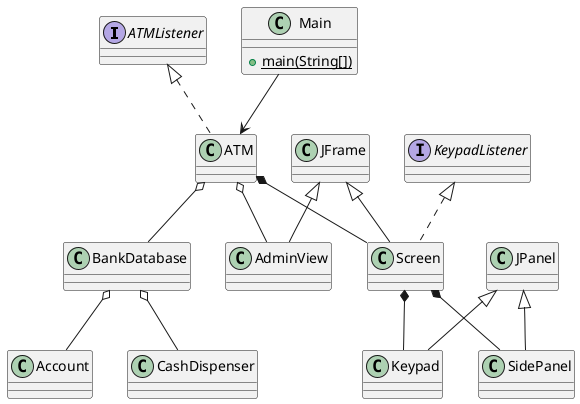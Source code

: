 @startuml Klassendiagram

interface ATMListener
interface KeypadListener

class Main {
  {static} +main(String[])
}
class ATM implements ATMListener
class BankDatabase
class Account 
class Keypad extends JPanel
class CashDispenser
class Screen extends JFrame implements KeypadListener
class SidePanel extends JPanel
class AdminView extends JFrame

Main --> ATM
ATM o-- BankDatabase
ATM *-- Screen
ATM o-- AdminView
BankDatabase o-- Account
BankDatabase o-- CashDispenser
Screen *-- Keypad
Screen *-- SidePanel

' class InvalidModeException extends Exception
' class InvalidTransactionException extends Exception
' class LoginFailedException extends Exception


@enduml
